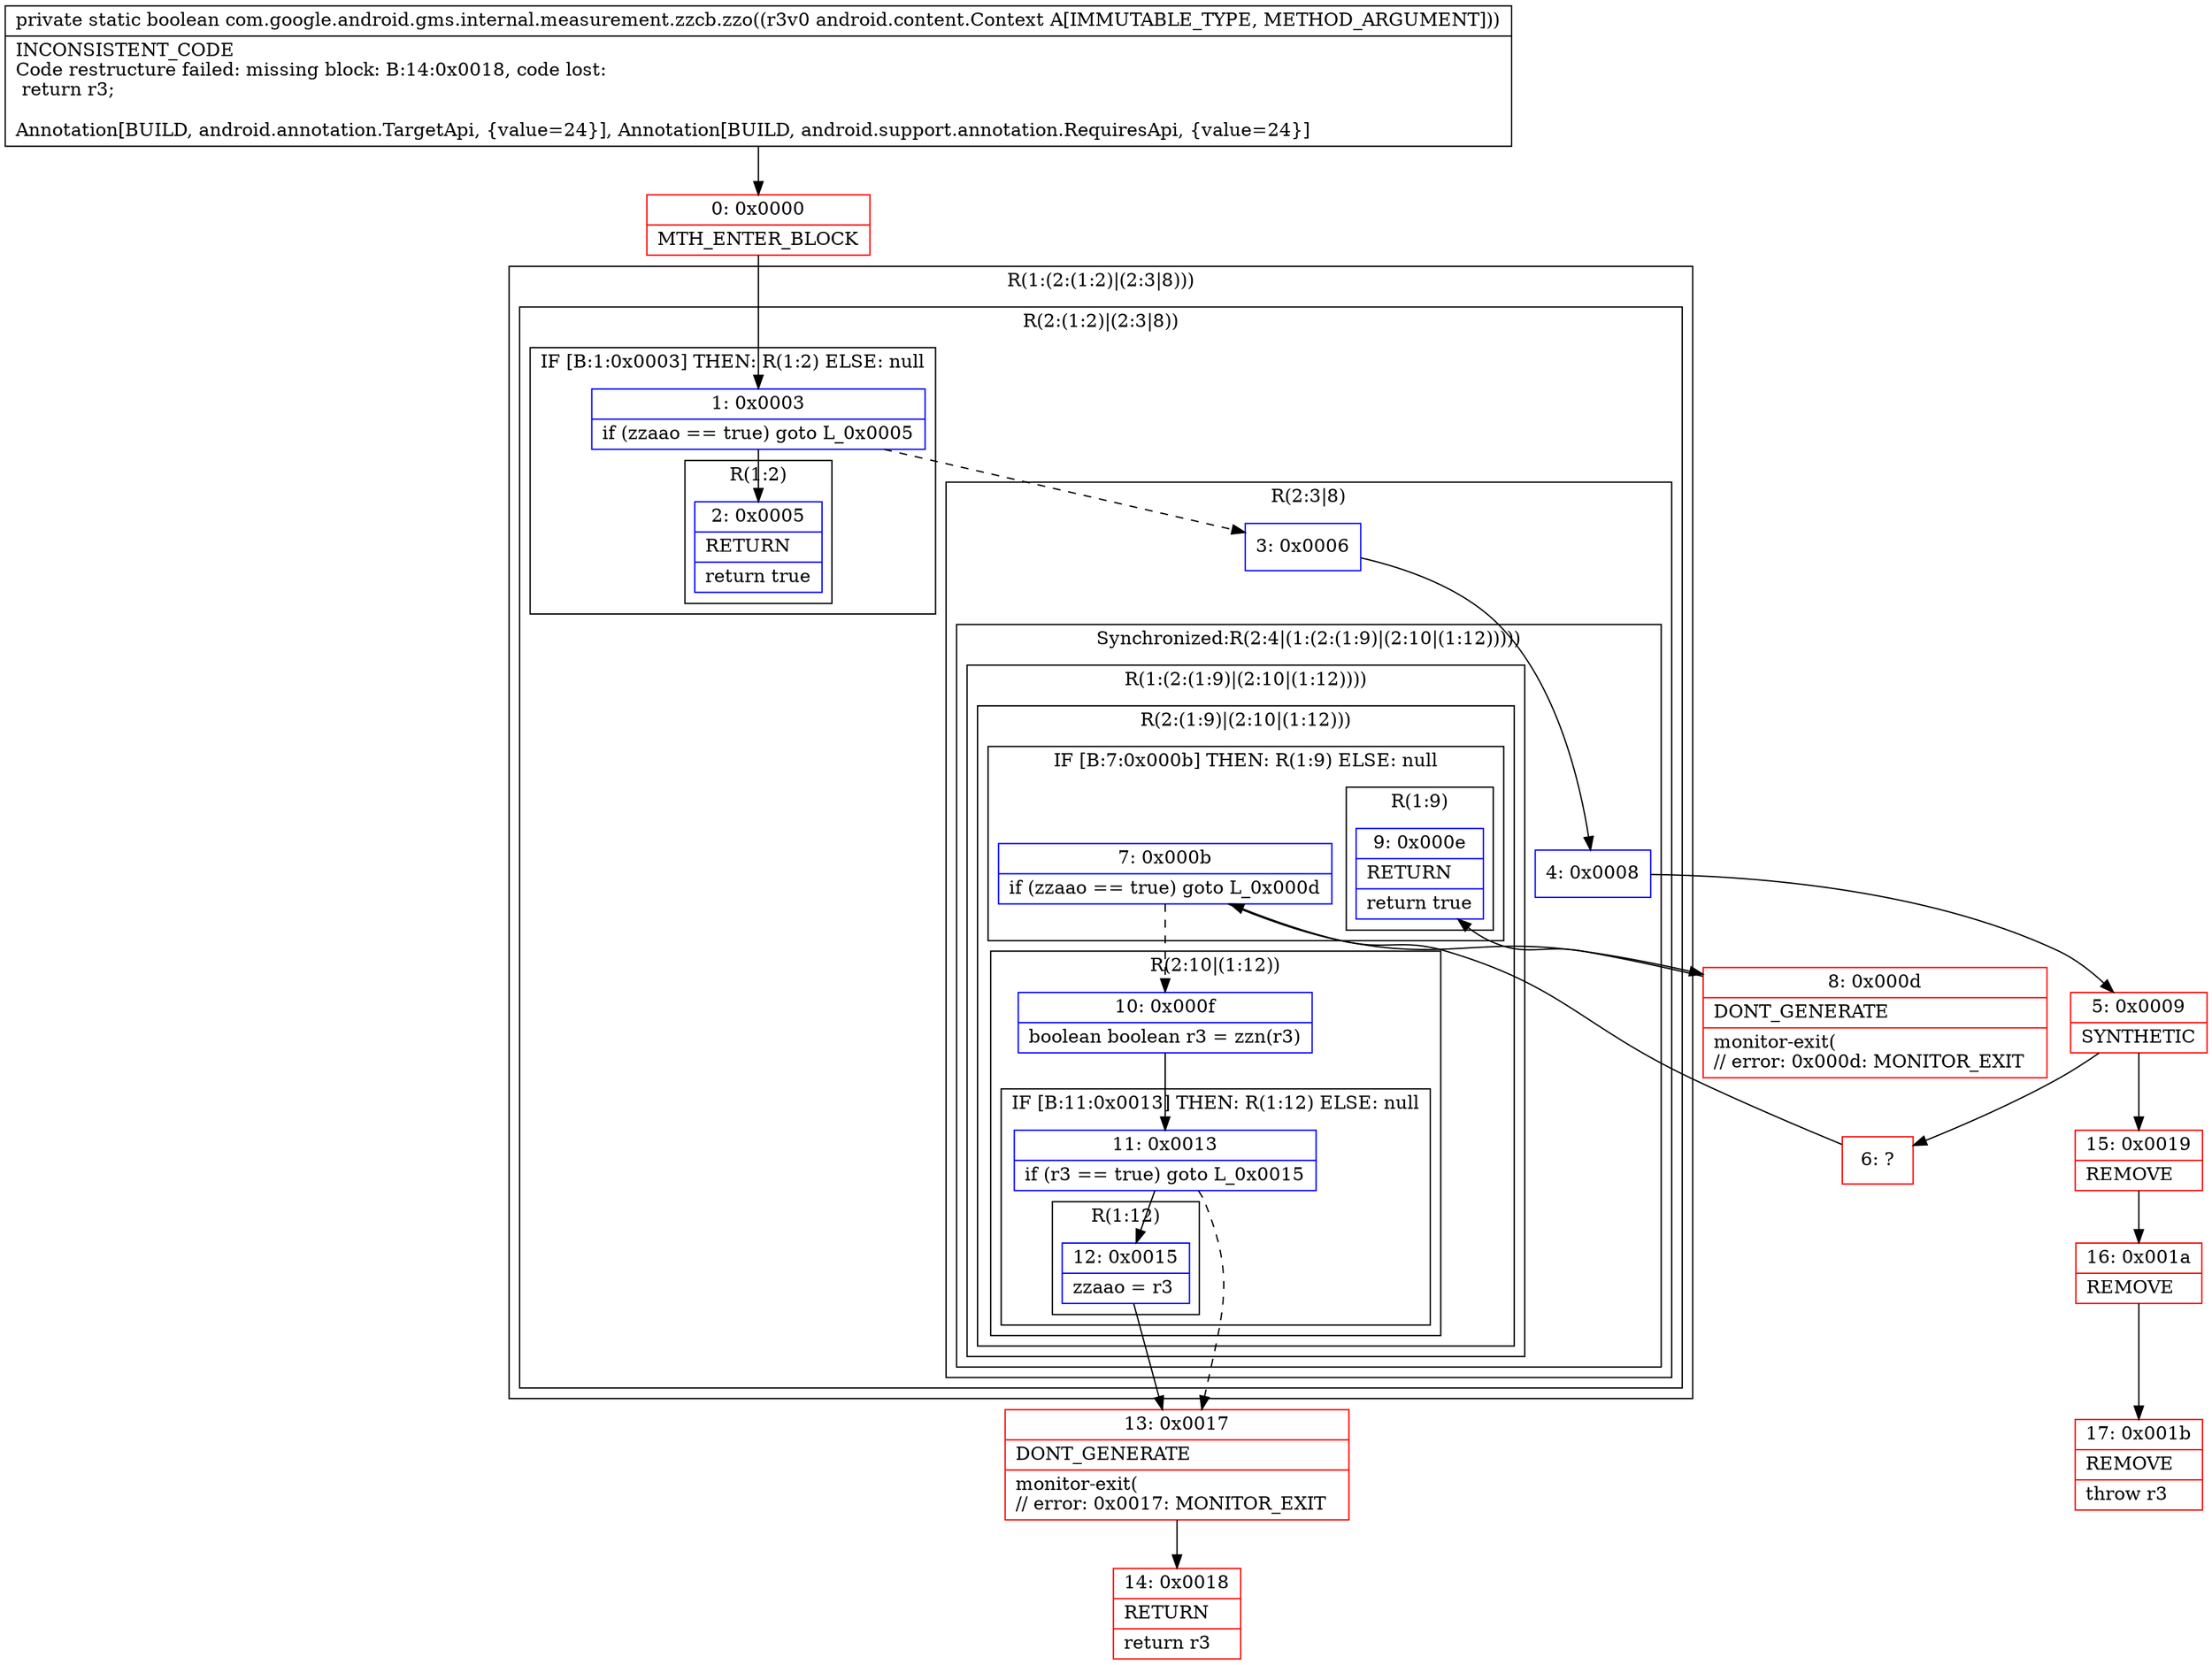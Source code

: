 digraph "CFG forcom.google.android.gms.internal.measurement.zzcb.zzo(Landroid\/content\/Context;)Z" {
subgraph cluster_Region_137856268 {
label = "R(1:(2:(1:2)|(2:3|8)))";
node [shape=record,color=blue];
subgraph cluster_Region_1361507366 {
label = "R(2:(1:2)|(2:3|8))";
node [shape=record,color=blue];
subgraph cluster_IfRegion_331476620 {
label = "IF [B:1:0x0003] THEN: R(1:2) ELSE: null";
node [shape=record,color=blue];
Node_1 [shape=record,label="{1\:\ 0x0003|if (zzaao == true) goto L_0x0005\l}"];
subgraph cluster_Region_767150884 {
label = "R(1:2)";
node [shape=record,color=blue];
Node_2 [shape=record,label="{2\:\ 0x0005|RETURN\l|return true\l}"];
}
}
subgraph cluster_Region_420623482 {
label = "R(2:3|8)";
node [shape=record,color=blue];
Node_3 [shape=record,label="{3\:\ 0x0006}"];
subgraph cluster_SynchronizedRegion_2138268858 {
label = "Synchronized:R(2:4|(1:(2:(1:9)|(2:10|(1:12)))))";
node [shape=record,color=blue];
Node_4 [shape=record,label="{4\:\ 0x0008}"];
subgraph cluster_Region_1675251798 {
label = "R(1:(2:(1:9)|(2:10|(1:12))))";
node [shape=record,color=blue];
subgraph cluster_Region_14243810 {
label = "R(2:(1:9)|(2:10|(1:12)))";
node [shape=record,color=blue];
subgraph cluster_IfRegion_140513895 {
label = "IF [B:7:0x000b] THEN: R(1:9) ELSE: null";
node [shape=record,color=blue];
Node_7 [shape=record,label="{7\:\ 0x000b|if (zzaao == true) goto L_0x000d\l}"];
subgraph cluster_Region_1825759589 {
label = "R(1:9)";
node [shape=record,color=blue];
Node_9 [shape=record,label="{9\:\ 0x000e|RETURN\l|return true\l}"];
}
}
subgraph cluster_Region_1401081465 {
label = "R(2:10|(1:12))";
node [shape=record,color=blue];
Node_10 [shape=record,label="{10\:\ 0x000f|boolean boolean r3 = zzn(r3)\l}"];
subgraph cluster_IfRegion_667747671 {
label = "IF [B:11:0x0013] THEN: R(1:12) ELSE: null";
node [shape=record,color=blue];
Node_11 [shape=record,label="{11\:\ 0x0013|if (r3 == true) goto L_0x0015\l}"];
subgraph cluster_Region_533211077 {
label = "R(1:12)";
node [shape=record,color=blue];
Node_12 [shape=record,label="{12\:\ 0x0015|zzaao = r3\l}"];
}
}
}
}
}
}
}
}
}
Node_0 [shape=record,color=red,label="{0\:\ 0x0000|MTH_ENTER_BLOCK\l}"];
Node_5 [shape=record,color=red,label="{5\:\ 0x0009|SYNTHETIC\l}"];
Node_6 [shape=record,color=red,label="{6\:\ ?}"];
Node_8 [shape=record,color=red,label="{8\:\ 0x000d|DONT_GENERATE\l|monitor\-exit(\l\/\/ error: 0x000d: MONITOR_EXIT  \l}"];
Node_13 [shape=record,color=red,label="{13\:\ 0x0017|DONT_GENERATE\l|monitor\-exit(\l\/\/ error: 0x0017: MONITOR_EXIT  \l}"];
Node_14 [shape=record,color=red,label="{14\:\ 0x0018|RETURN\l|return r3\l}"];
Node_15 [shape=record,color=red,label="{15\:\ 0x0019|REMOVE\l}"];
Node_16 [shape=record,color=red,label="{16\:\ 0x001a|REMOVE\l}"];
Node_17 [shape=record,color=red,label="{17\:\ 0x001b|REMOVE\l|throw r3\l}"];
MethodNode[shape=record,label="{private static boolean com.google.android.gms.internal.measurement.zzcb.zzo((r3v0 android.content.Context A[IMMUTABLE_TYPE, METHOD_ARGUMENT]))  | INCONSISTENT_CODE\lCode restructure failed: missing block: B:14:0x0018, code lost:\l    return r3;\l\lAnnotation[BUILD, android.annotation.TargetApi, \{value=24\}], Annotation[BUILD, android.support.annotation.RequiresApi, \{value=24\}]\l}"];
MethodNode -> Node_0;
Node_1 -> Node_2;
Node_1 -> Node_3[style=dashed];
Node_3 -> Node_4;
Node_4 -> Node_5;
Node_7 -> Node_8;
Node_7 -> Node_10[style=dashed];
Node_10 -> Node_11;
Node_11 -> Node_12;
Node_11 -> Node_13[style=dashed];
Node_12 -> Node_13;
Node_0 -> Node_1;
Node_5 -> Node_6;
Node_5 -> Node_15;
Node_6 -> Node_7;
Node_8 -> Node_9;
Node_13 -> Node_14;
Node_15 -> Node_16;
Node_16 -> Node_17;
}

